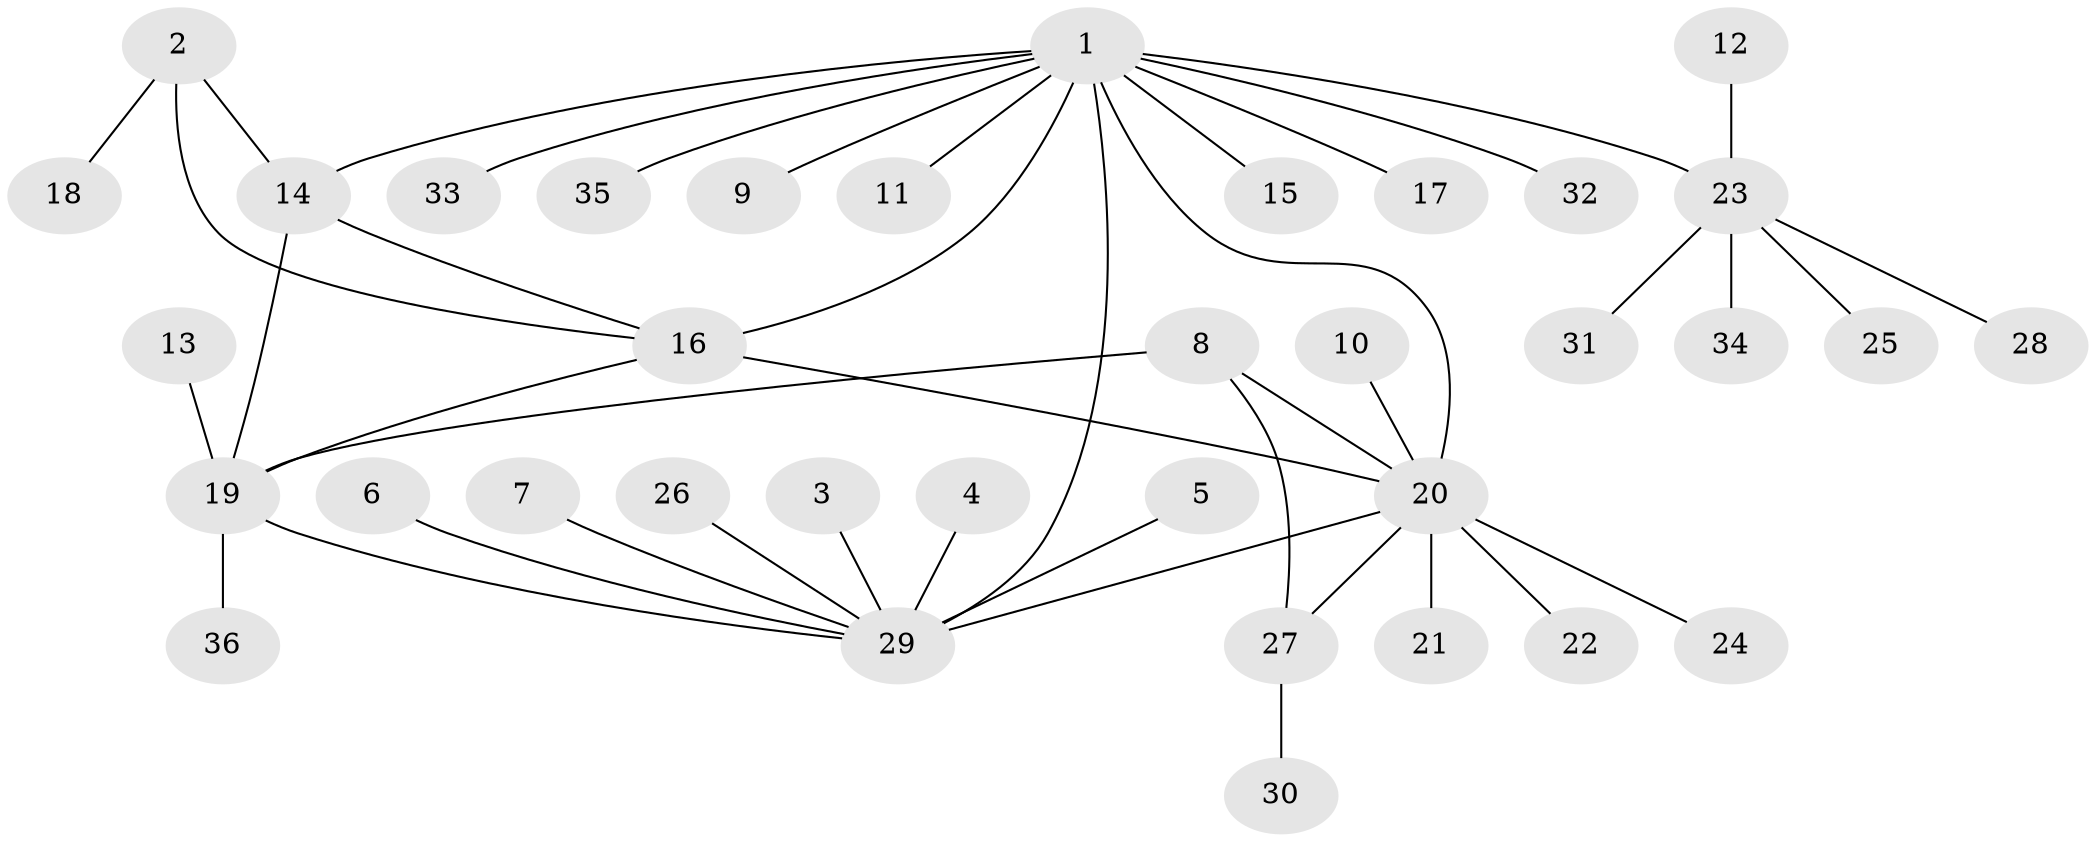 // original degree distribution, {6: 0.056338028169014086, 4: 0.04225352112676056, 5: 0.04225352112676056, 10: 0.014084507042253521, 8: 0.014084507042253521, 7: 0.028169014084507043, 3: 0.07042253521126761, 1: 0.5070422535211268, 2: 0.22535211267605634}
// Generated by graph-tools (version 1.1) at 2025/26/03/09/25 03:26:34]
// undirected, 36 vertices, 43 edges
graph export_dot {
graph [start="1"]
  node [color=gray90,style=filled];
  1;
  2;
  3;
  4;
  5;
  6;
  7;
  8;
  9;
  10;
  11;
  12;
  13;
  14;
  15;
  16;
  17;
  18;
  19;
  20;
  21;
  22;
  23;
  24;
  25;
  26;
  27;
  28;
  29;
  30;
  31;
  32;
  33;
  34;
  35;
  36;
  1 -- 9 [weight=1.0];
  1 -- 11 [weight=1.0];
  1 -- 14 [weight=1.0];
  1 -- 15 [weight=1.0];
  1 -- 16 [weight=1.0];
  1 -- 17 [weight=1.0];
  1 -- 20 [weight=1.0];
  1 -- 23 [weight=2.0];
  1 -- 29 [weight=3.0];
  1 -- 32 [weight=1.0];
  1 -- 33 [weight=1.0];
  1 -- 35 [weight=1.0];
  2 -- 14 [weight=1.0];
  2 -- 16 [weight=1.0];
  2 -- 18 [weight=1.0];
  3 -- 29 [weight=1.0];
  4 -- 29 [weight=1.0];
  5 -- 29 [weight=1.0];
  6 -- 29 [weight=1.0];
  7 -- 29 [weight=1.0];
  8 -- 19 [weight=1.0];
  8 -- 20 [weight=1.0];
  8 -- 27 [weight=1.0];
  10 -- 20 [weight=1.0];
  12 -- 23 [weight=1.0];
  13 -- 19 [weight=1.0];
  14 -- 16 [weight=1.0];
  14 -- 19 [weight=1.0];
  16 -- 19 [weight=1.0];
  16 -- 20 [weight=2.0];
  19 -- 29 [weight=2.0];
  19 -- 36 [weight=1.0];
  20 -- 21 [weight=1.0];
  20 -- 22 [weight=1.0];
  20 -- 24 [weight=1.0];
  20 -- 27 [weight=1.0];
  20 -- 29 [weight=1.0];
  23 -- 25 [weight=1.0];
  23 -- 28 [weight=1.0];
  23 -- 31 [weight=1.0];
  23 -- 34 [weight=1.0];
  26 -- 29 [weight=1.0];
  27 -- 30 [weight=1.0];
}
